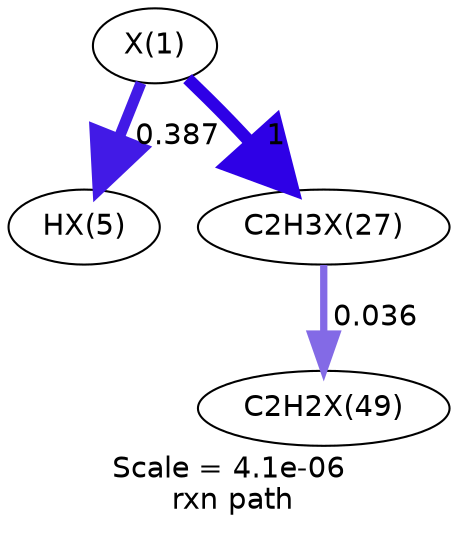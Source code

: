 digraph reaction_paths {
center=1;
s17 -> s18[fontname="Helvetica", style="setlinewidth(5.28)", arrowsize=2.64, color="0.7, 0.887, 0.9"
, label=" 0.387"];
s17 -> s19[fontname="Helvetica", style="setlinewidth(6)", arrowsize=3, color="0.7, 1.5, 0.9"
, label=" 1"];
s19 -> s30[fontname="Helvetica", style="setlinewidth(3.49)", arrowsize=1.75, color="0.7, 0.536, 0.9"
, label=" 0.036"];
s17 [ fontname="Helvetica", label="X(1)"];
s18 [ fontname="Helvetica", label="HX(5)"];
s19 [ fontname="Helvetica", label="C2H3X(27)"];
s30 [ fontname="Helvetica", label="C2H2X(49)"];
 label = "Scale = 4.1e-06\l rxn path";
 fontname = "Helvetica";
}
